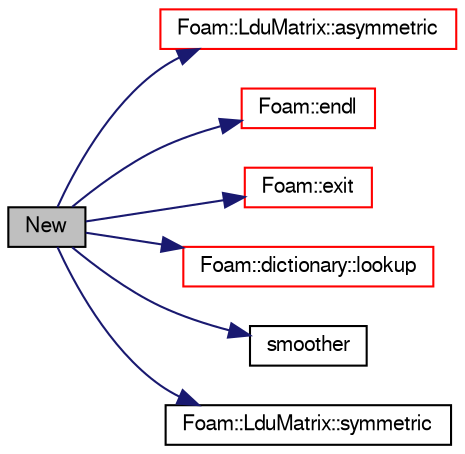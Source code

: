 digraph "New"
{
  bgcolor="transparent";
  edge [fontname="FreeSans",fontsize="10",labelfontname="FreeSans",labelfontsize="10"];
  node [fontname="FreeSans",fontsize="10",shape=record];
  rankdir="LR";
  Node11 [label="New",height=0.2,width=0.4,color="black", fillcolor="grey75", style="filled", fontcolor="black"];
  Node11 -> Node12 [color="midnightblue",fontsize="10",style="solid",fontname="FreeSans"];
  Node12 [label="Foam::LduMatrix::asymmetric",height=0.2,width=0.4,color="red",URL="$a26790.html#aff45003a4c4226b1f6f4e5e24d382e03"];
  Node11 -> Node42 [color="midnightblue",fontsize="10",style="solid",fontname="FreeSans"];
  Node42 [label="Foam::endl",height=0.2,width=0.4,color="red",URL="$a21124.html#a2db8fe02a0d3909e9351bb4275b23ce4",tooltip="Add newline and flush stream. "];
  Node11 -> Node33 [color="midnightblue",fontsize="10",style="solid",fontname="FreeSans"];
  Node33 [label="Foam::exit",height=0.2,width=0.4,color="red",URL="$a21124.html#a06ca7250d8e89caf05243ec094843642"];
  Node11 -> Node163 [color="midnightblue",fontsize="10",style="solid",fontname="FreeSans"];
  Node163 [label="Foam::dictionary::lookup",height=0.2,width=0.4,color="red",URL="$a26014.html#a6a0727fa523e48977e27348663def509",tooltip="Find and return an entry data stream. "];
  Node11 -> Node403 [color="midnightblue",fontsize="10",style="solid",fontname="FreeSans"];
  Node403 [label="smoother",height=0.2,width=0.4,color="black",URL="$a26798.html#a26c8e31b54c9c2e46eb36241579909db"];
  Node11 -> Node159 [color="midnightblue",fontsize="10",style="solid",fontname="FreeSans"];
  Node159 [label="Foam::LduMatrix::symmetric",height=0.2,width=0.4,color="black",URL="$a26790.html#a054885c66384c7bbfc59b9916d5be00f"];
}
